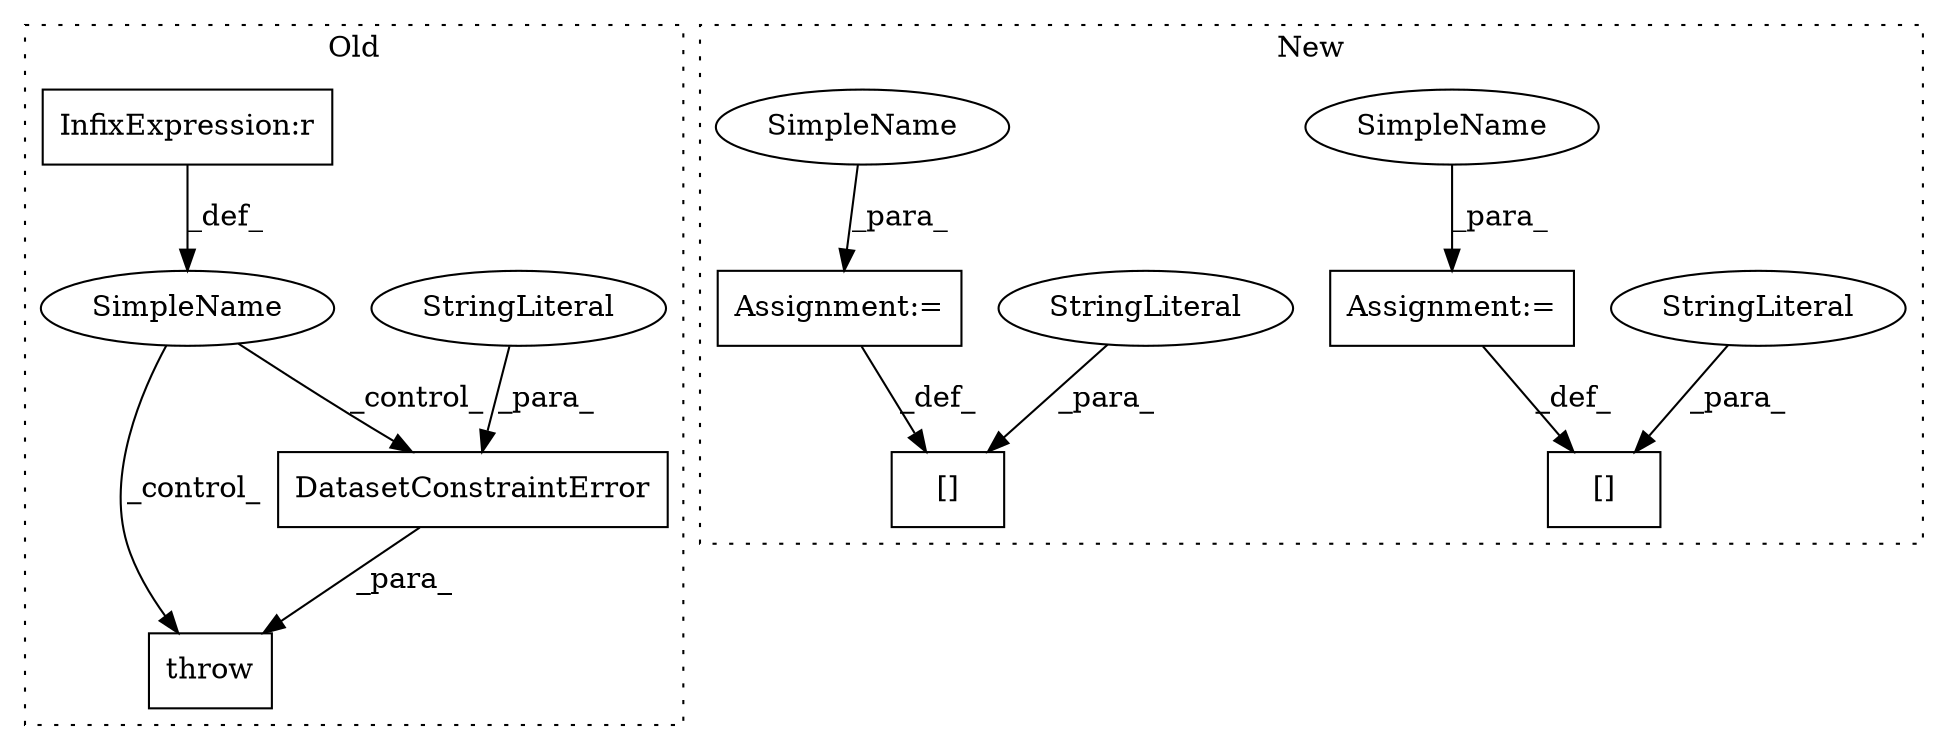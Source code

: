 digraph G {
subgraph cluster0 {
1 [label="DatasetConstraintError" a="32" s="804,957" l="23,1" shape="box"];
3 [label="SimpleName" a="42" s="" l="" shape="ellipse"];
4 [label="throw" a="53" s="798" l="6" shape="box"];
6 [label="StringLiteral" a="45" s="827" l="14" shape="ellipse"];
7 [label="InfixExpression:r" a="27" s="781" l="4" shape="box"];
label = "Old";
style="dotted";
}
subgraph cluster1 {
2 [label="[]" a="2" s="1439,1459" l="17,1" shape="box"];
5 [label="StringLiteral" a="45" s="1456" l="3" shape="ellipse"];
8 [label="Assignment:=" a="7" s="1460" l="1" shape="box"];
9 [label="Assignment:=" a="7" s="1426" l="1" shape="box"];
10 [label="[]" a="2" s="1407,1425" l="15,1" shape="box"];
11 [label="StringLiteral" a="45" s="1422" l="3" shape="ellipse"];
12 [label="SimpleName" a="42" s="1427" l="4" shape="ellipse"];
13 [label="SimpleName" a="42" s="1461" l="4" shape="ellipse"];
label = "New";
style="dotted";
}
1 -> 4 [label="_para_"];
3 -> 4 [label="_control_"];
3 -> 1 [label="_control_"];
5 -> 2 [label="_para_"];
6 -> 1 [label="_para_"];
7 -> 3 [label="_def_"];
8 -> 2 [label="_def_"];
9 -> 10 [label="_def_"];
11 -> 10 [label="_para_"];
12 -> 9 [label="_para_"];
13 -> 8 [label="_para_"];
}
